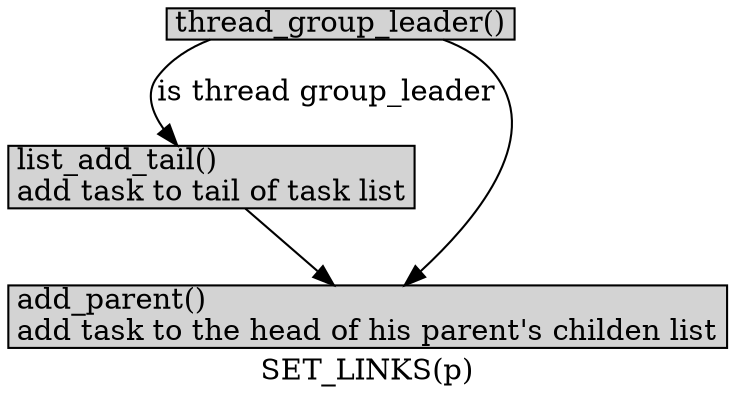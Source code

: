 digraph SET_LINKS{
        label="SET_LINKS(p)";
        size="10,18";
        ratio=filled;
        
		node[style=filled, shape = box, margin="0.05,0.005",height="0.1",width="0.1"];
		
		thread_group_leader[label="thread_group_leader()"];
		list_add_tail[label="list_add_tail()\ladd task to tail of task list"];
		add_parent[label="add_parent()\ladd task to the head of his parent's childen list"];

		thread_group_leader -> list_add_tail[label="is thread group_leader"];
		thread_group_leader -> add_parent;
		list_add_tail -> add_parent;
		
}
